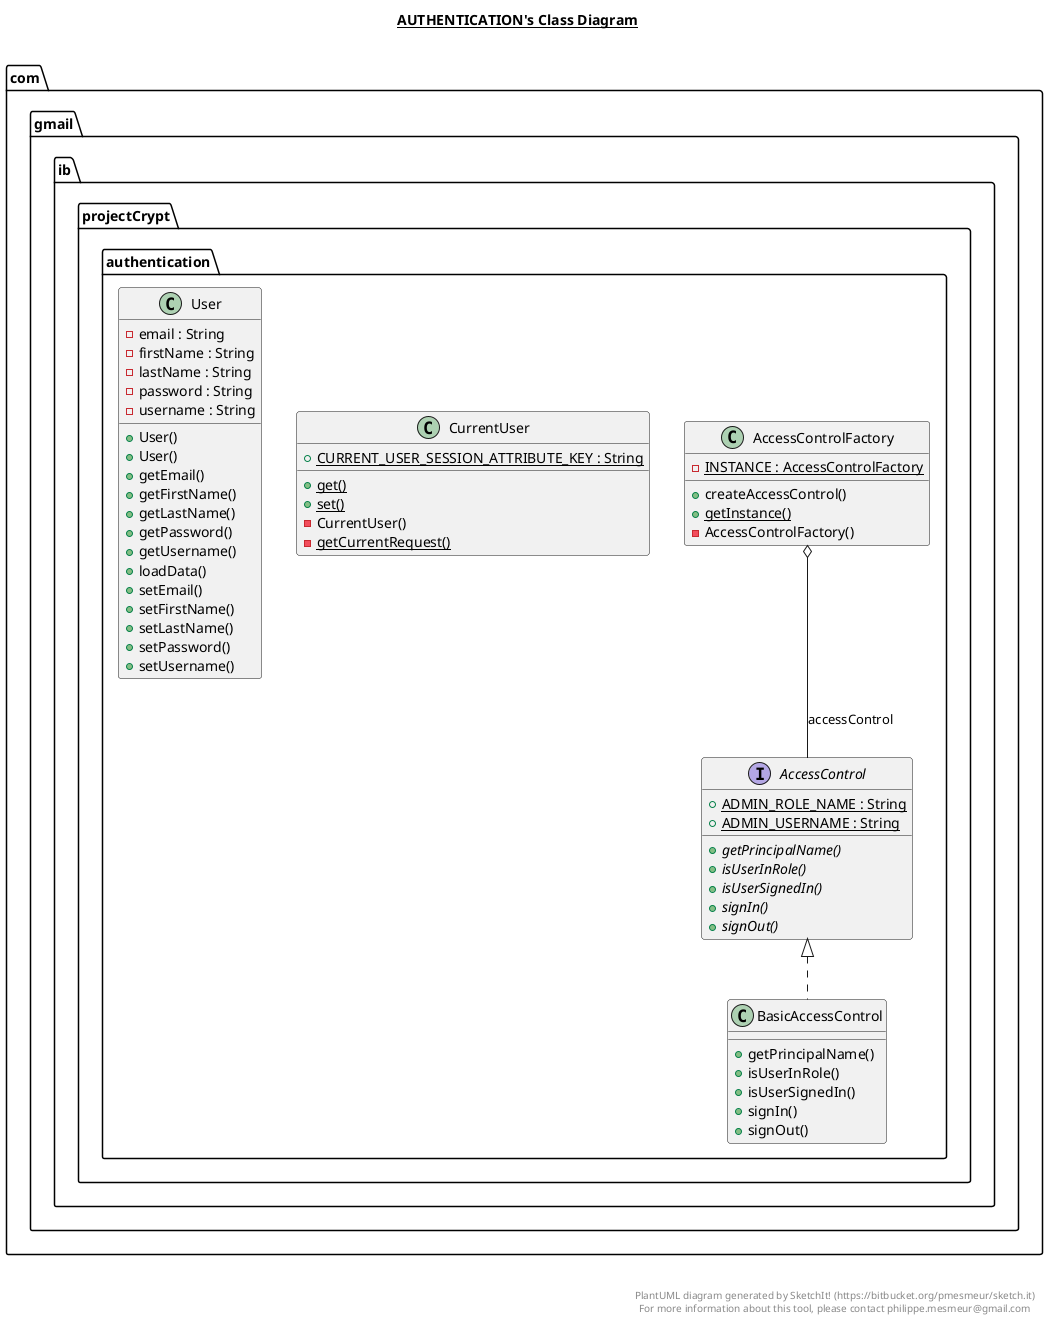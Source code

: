 @startuml

title __AUTHENTICATION's Class Diagram__\n

  namespace com.gmail.ib.projectCrypt {
    namespace authentication {
      interface com.gmail.ib.projectCrypt.authentication.AccessControl {
          {static} + ADMIN_ROLE_NAME : String
          {static} + ADMIN_USERNAME : String
          {abstract} + getPrincipalName()
          {abstract} + isUserInRole()
          {abstract} + isUserSignedIn()
          {abstract} + signIn()
          {abstract} + signOut()
      }
    }
  }
  

  namespace com.gmail.ib.projectCrypt {
    namespace authentication {
      class com.gmail.ib.projectCrypt.authentication.AccessControlFactory {
          {static} - INSTANCE : AccessControlFactory
          + createAccessControl()
          {static} + getInstance()
          - AccessControlFactory()
      }
    }
  }
  

  namespace com.gmail.ib.projectCrypt {
    namespace authentication {
      class com.gmail.ib.projectCrypt.authentication.BasicAccessControl {
          + getPrincipalName()
          + isUserInRole()
          + isUserSignedIn()
          + signIn()
          + signOut()
      }
    }
  }
  

  namespace com.gmail.ib.projectCrypt {
    namespace authentication {
      class com.gmail.ib.projectCrypt.authentication.CurrentUser {
          {static} + CURRENT_USER_SESSION_ATTRIBUTE_KEY : String
          {static} + get()
          {static} + set()
          - CurrentUser()
          {static} - getCurrentRequest()
      }
    }
  }
  

  namespace com.gmail.ib.projectCrypt {
    namespace authentication {
      class com.gmail.ib.projectCrypt.authentication.User {
          - email : String
          - firstName : String
          - lastName : String
          - password : String
          - username : String
          + User()
          + User()
          + getEmail()
          + getFirstName()
          + getLastName()
          + getPassword()
          + getUsername()
          + loadData()
          + setEmail()
          + setFirstName()
          + setLastName()
          + setPassword()
          + setUsername()
      }
    }
  }
  

  com.gmail.ib.projectCrypt.authentication.AccessControlFactory o-- com.gmail.ib.projectCrypt.authentication.AccessControl : accessControl
  com.gmail.ib.projectCrypt.authentication.BasicAccessControl .up.|> com.gmail.ib.projectCrypt.authentication.AccessControl


right footer


PlantUML diagram generated by SketchIt! (https://bitbucket.org/pmesmeur/sketch.it)
For more information about this tool, please contact philippe.mesmeur@gmail.com
endfooter

@enduml
